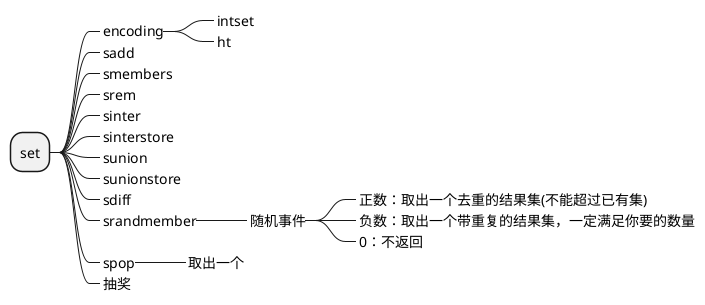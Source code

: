 @startmindmap
* set
**_ encoding
***_ intset
***_ ht
**_ sadd
**_ smembers
**_ srem
**_ sinter
**_ sinterstore
**_ sunion
**_ sunionstore
**_ sdiff
**_ srandmember
***_ 随机事件
****_ 正数：取出一个去重的结果集(不能超过已有集)
****_ 负数：取出一个带重复的结果集，一定满足你要的数量
****_ 0：不返回
**_ spop
***_ 取出一个
**_ 抽奖
@endmindmap